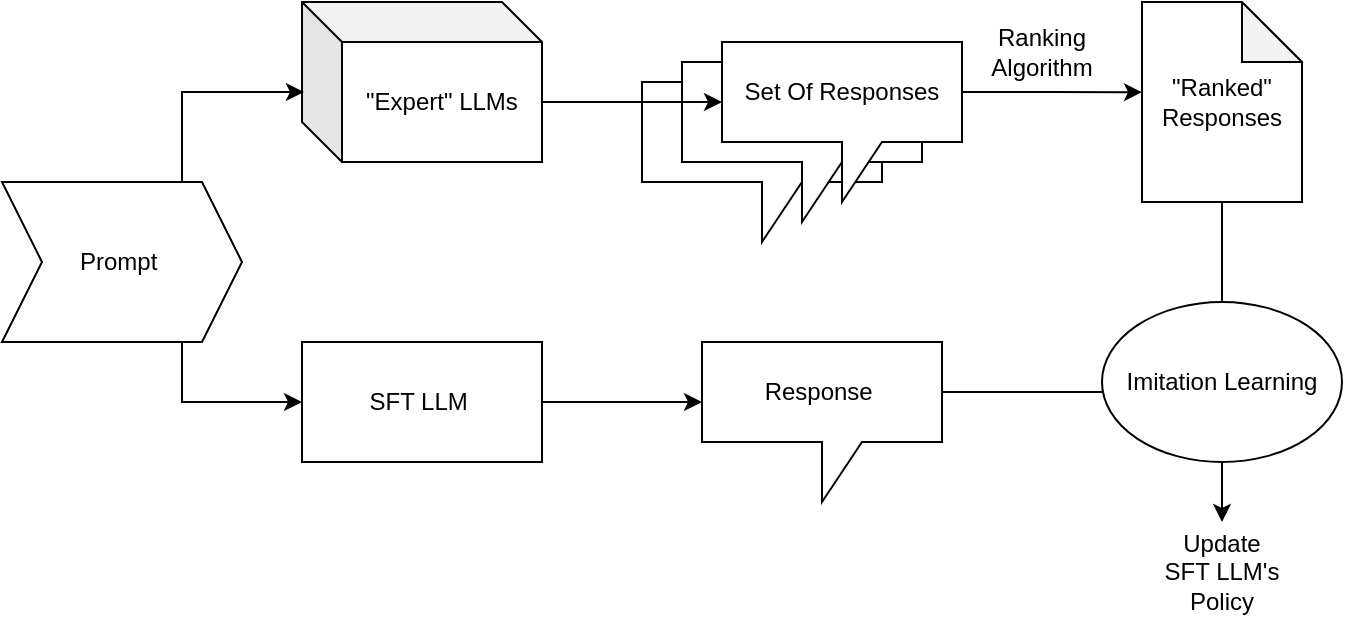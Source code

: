 <mxfile version="23.1.5" type="github">
  <diagram name="Page-1" id="UqtqGcx3zrmDIvmTSj1W">
    <mxGraphModel dx="1195" dy="643" grid="1" gridSize="10" guides="1" tooltips="1" connect="1" arrows="1" fold="1" page="1" pageScale="1" pageWidth="827" pageHeight="1169" math="0" shadow="0">
      <root>
        <mxCell id="0" />
        <mxCell id="1" parent="0" />
        <mxCell id="D1zc4PFXGrasRx7-oLMe-2" value="&quot;Expert&quot; LLMs" style="shape=cube;whiteSpace=wrap;html=1;boundedLbl=1;backgroundOutline=1;darkOpacity=0.05;darkOpacity2=0.1;" parent="1" vertex="1">
          <mxGeometry x="160" y="240" width="120" height="80" as="geometry" />
        </mxCell>
        <mxCell id="D1zc4PFXGrasRx7-oLMe-8" style="edgeStyle=orthogonalEdgeStyle;rounded=0;orthogonalLoop=1;jettySize=auto;html=1;exitX=1;exitY=0.5;exitDx=0;exitDy=0;" parent="1" source="D1zc4PFXGrasRx7-oLMe-4" edge="1">
          <mxGeometry relative="1" as="geometry">
            <mxPoint x="360" y="440" as="targetPoint" />
          </mxGeometry>
        </mxCell>
        <mxCell id="D1zc4PFXGrasRx7-oLMe-4" value="SFT LLM&amp;nbsp;" style="rounded=0;whiteSpace=wrap;html=1;" parent="1" vertex="1">
          <mxGeometry x="160" y="410" width="120" height="60" as="geometry" />
        </mxCell>
        <mxCell id="D1zc4PFXGrasRx7-oLMe-7" style="edgeStyle=orthogonalEdgeStyle;rounded=0;orthogonalLoop=1;jettySize=auto;html=1;exitX=0.75;exitY=1;exitDx=0;exitDy=0;entryX=0;entryY=0.5;entryDx=0;entryDy=0;" parent="1" source="D1zc4PFXGrasRx7-oLMe-5" target="D1zc4PFXGrasRx7-oLMe-4" edge="1">
          <mxGeometry relative="1" as="geometry" />
        </mxCell>
        <mxCell id="D1zc4PFXGrasRx7-oLMe-5" value="Prompt&amp;nbsp;" style="shape=step;perimeter=stepPerimeter;whiteSpace=wrap;html=1;fixedSize=1;" parent="1" vertex="1">
          <mxGeometry x="10" y="330" width="120" height="80" as="geometry" />
        </mxCell>
        <mxCell id="D1zc4PFXGrasRx7-oLMe-6" style="edgeStyle=orthogonalEdgeStyle;rounded=0;orthogonalLoop=1;jettySize=auto;html=1;exitX=0.75;exitY=0;exitDx=0;exitDy=0;entryX=0.008;entryY=0.563;entryDx=0;entryDy=0;entryPerimeter=0;" parent="1" source="D1zc4PFXGrasRx7-oLMe-5" target="D1zc4PFXGrasRx7-oLMe-2" edge="1">
          <mxGeometry relative="1" as="geometry" />
        </mxCell>
        <mxCell id="D1zc4PFXGrasRx7-oLMe-17" style="edgeStyle=orthogonalEdgeStyle;rounded=0;orthogonalLoop=1;jettySize=auto;html=1;exitX=0;exitY=0;exitDx=120;exitDy=25;exitPerimeter=0;" parent="1" source="D1zc4PFXGrasRx7-oLMe-9" edge="1">
          <mxGeometry relative="1" as="geometry">
            <mxPoint x="620" y="435" as="targetPoint" />
          </mxGeometry>
        </mxCell>
        <mxCell id="D1zc4PFXGrasRx7-oLMe-9" value="Response&amp;nbsp;" style="shape=callout;whiteSpace=wrap;html=1;perimeter=calloutPerimeter;" parent="1" vertex="1">
          <mxGeometry x="360" y="410" width="120" height="80" as="geometry" />
        </mxCell>
        <mxCell id="D1zc4PFXGrasRx7-oLMe-18" style="edgeStyle=orthogonalEdgeStyle;rounded=0;orthogonalLoop=1;jettySize=auto;html=1;exitX=0.5;exitY=1;exitDx=0;exitDy=0;exitPerimeter=0;" parent="1" source="D1zc4PFXGrasRx7-oLMe-10" edge="1">
          <mxGeometry relative="1" as="geometry">
            <mxPoint x="619.966" y="440.0" as="targetPoint" />
          </mxGeometry>
        </mxCell>
        <mxCell id="D1zc4PFXGrasRx7-oLMe-10" value="&quot;Ranked&quot; Responses" style="shape=note;whiteSpace=wrap;html=1;backgroundOutline=1;darkOpacity=0.05;" parent="1" vertex="1">
          <mxGeometry x="580" y="240" width="80" height="100" as="geometry" />
        </mxCell>
        <mxCell id="D1zc4PFXGrasRx7-oLMe-11" value="" style="shape=callout;whiteSpace=wrap;html=1;perimeter=calloutPerimeter;" parent="1" vertex="1">
          <mxGeometry x="330" y="280" width="120" height="80" as="geometry" />
        </mxCell>
        <mxCell id="D1zc4PFXGrasRx7-oLMe-12" value="" style="shape=callout;whiteSpace=wrap;html=1;perimeter=calloutPerimeter;" parent="1" vertex="1">
          <mxGeometry x="350" y="270" width="120" height="80" as="geometry" />
        </mxCell>
        <mxCell id="D1zc4PFXGrasRx7-oLMe-13" value="Set Of Responses" style="shape=callout;whiteSpace=wrap;html=1;perimeter=calloutPerimeter;" parent="1" vertex="1">
          <mxGeometry x="370" y="260" width="120" height="80" as="geometry" />
        </mxCell>
        <mxCell id="D1zc4PFXGrasRx7-oLMe-14" style="edgeStyle=orthogonalEdgeStyle;rounded=0;orthogonalLoop=1;jettySize=auto;html=1;exitX=0;exitY=0;exitDx=120;exitDy=50;exitPerimeter=0;" parent="1" source="D1zc4PFXGrasRx7-oLMe-2" edge="1">
          <mxGeometry relative="1" as="geometry">
            <mxPoint x="370" y="290" as="targetPoint" />
          </mxGeometry>
        </mxCell>
        <mxCell id="D1zc4PFXGrasRx7-oLMe-15" style="edgeStyle=orthogonalEdgeStyle;rounded=0;orthogonalLoop=1;jettySize=auto;html=1;exitX=0;exitY=0;exitDx=120.0;exitDy=25;exitPerimeter=0;entryX=0;entryY=0.451;entryDx=0;entryDy=0;entryPerimeter=0;" parent="1" source="D1zc4PFXGrasRx7-oLMe-13" target="D1zc4PFXGrasRx7-oLMe-10" edge="1">
          <mxGeometry relative="1" as="geometry" />
        </mxCell>
        <mxCell id="D1zc4PFXGrasRx7-oLMe-16" value="Ranking Algorithm" style="text;html=1;strokeColor=none;fillColor=none;align=center;verticalAlign=middle;whiteSpace=wrap;rounded=0;" parent="1" vertex="1">
          <mxGeometry x="500" y="250" width="60" height="30" as="geometry" />
        </mxCell>
        <mxCell id="D1zc4PFXGrasRx7-oLMe-20" style="edgeStyle=orthogonalEdgeStyle;rounded=0;orthogonalLoop=1;jettySize=auto;html=1;exitX=0.5;exitY=1;exitDx=0;exitDy=0;" parent="1" source="D1zc4PFXGrasRx7-oLMe-19" edge="1">
          <mxGeometry relative="1" as="geometry">
            <mxPoint x="620" y="500" as="targetPoint" />
          </mxGeometry>
        </mxCell>
        <mxCell id="D1zc4PFXGrasRx7-oLMe-19" value="Imitation Learning" style="ellipse;whiteSpace=wrap;html=1;" parent="1" vertex="1">
          <mxGeometry x="560" y="390" width="120" height="80" as="geometry" />
        </mxCell>
        <mxCell id="ZWDzyvI2iHXIf1KO-qen-2" value="Update SFT LLM&#39;s Policy" style="text;html=1;align=center;verticalAlign=middle;whiteSpace=wrap;rounded=0;" vertex="1" parent="1">
          <mxGeometry x="590" y="510" width="60" height="30" as="geometry" />
        </mxCell>
      </root>
    </mxGraphModel>
  </diagram>
</mxfile>
